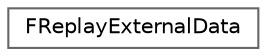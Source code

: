 digraph "Graphical Class Hierarchy"
{
 // INTERACTIVE_SVG=YES
 // LATEX_PDF_SIZE
  bgcolor="transparent";
  edge [fontname=Helvetica,fontsize=10,labelfontname=Helvetica,labelfontsize=10];
  node [fontname=Helvetica,fontsize=10,shape=box,height=0.2,width=0.4];
  rankdir="LR";
  Node0 [id="Node000000",label="FReplayExternalData",height=0.2,width=0.4,color="grey40", fillcolor="white", style="filled",URL="$da/d30/classFReplayExternalData.html",tooltip=" "];
}
